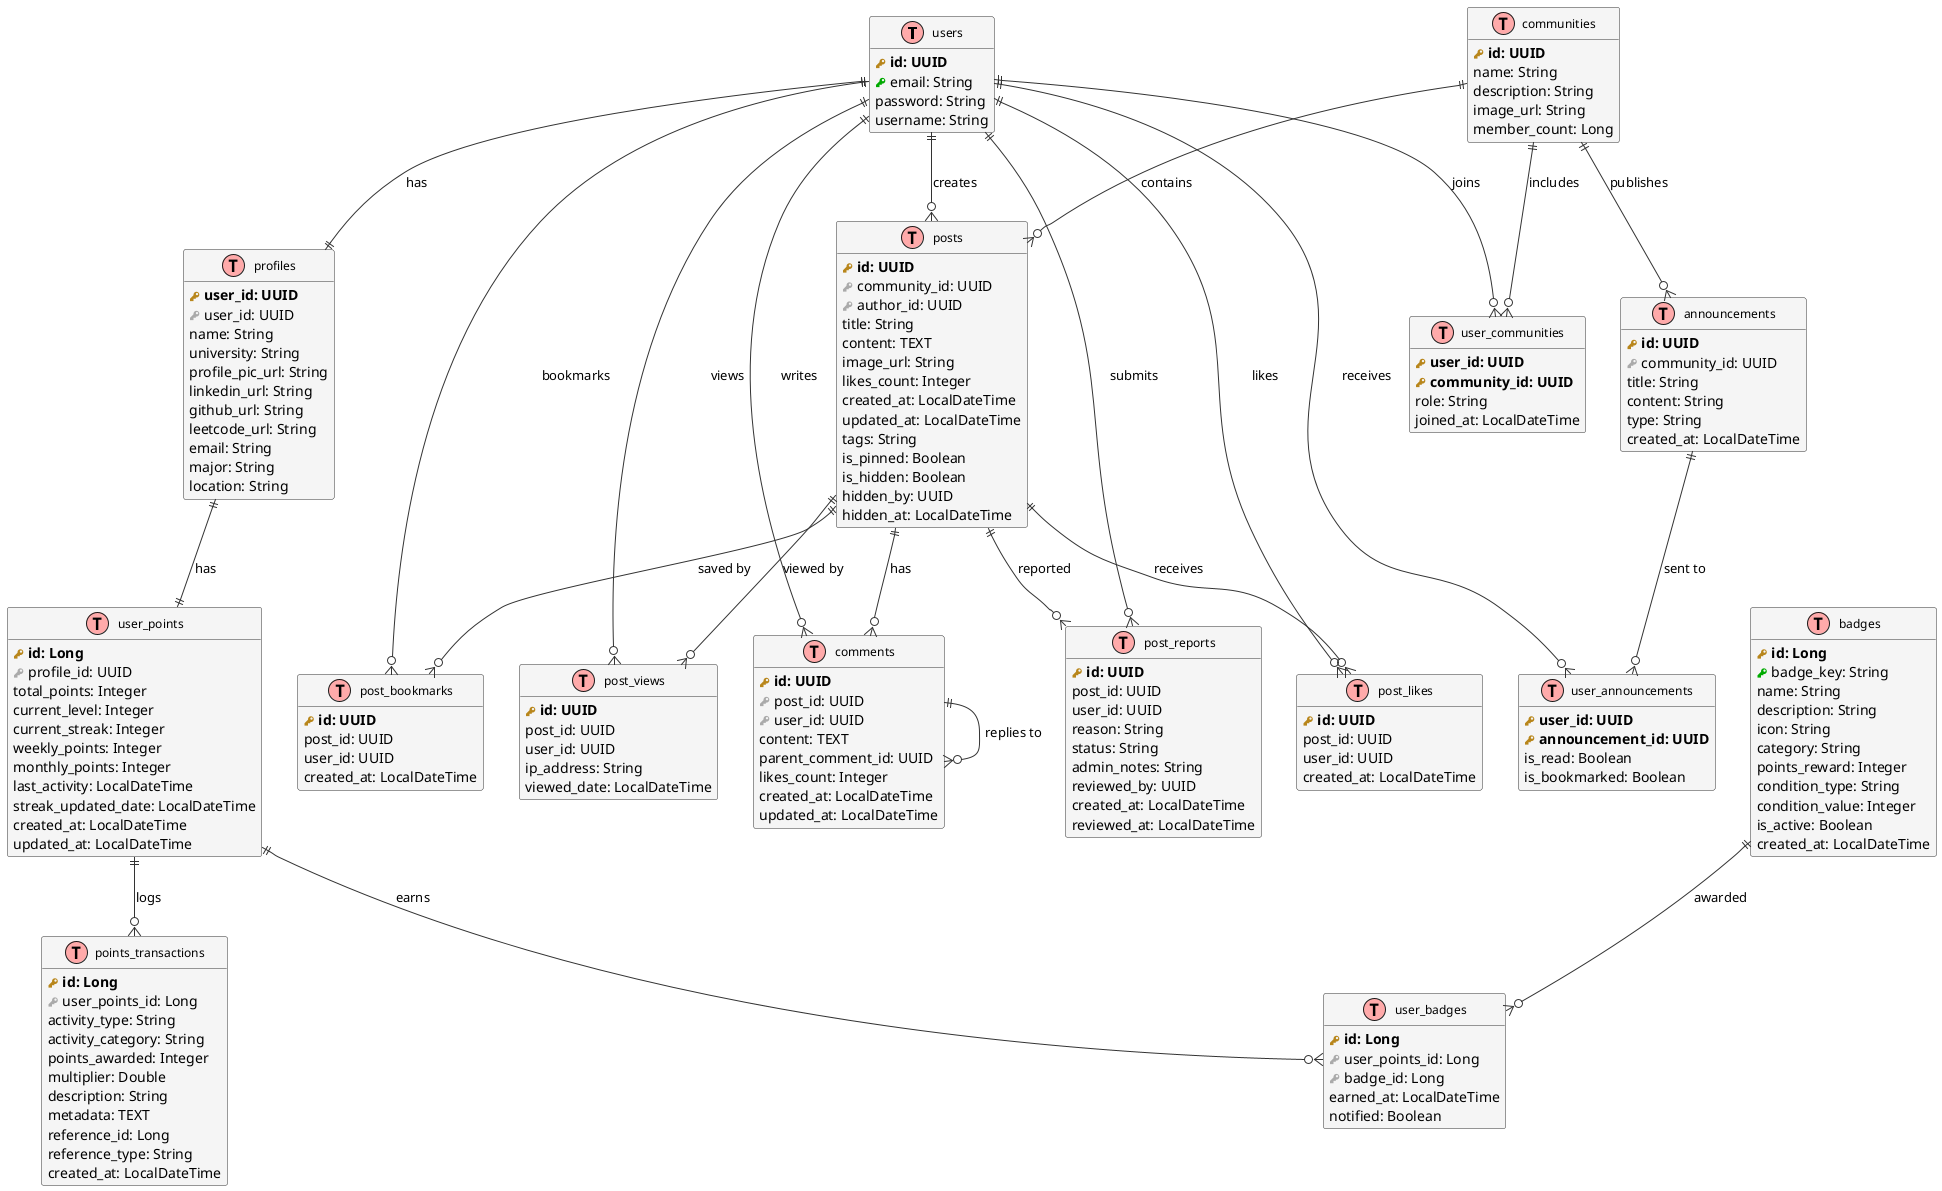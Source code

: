 @startuml TechCirculo_ER_Diagram

!define TABLE(name,desc) class name as "desc" << (T,#FFAAAA) >>
!define PK(x) <b><color:#b8861b><&key></color> x</b>
!define FK(x) <color:#aaaaaa><&key></color> x
!define UNIQUE(x) <color:#00AA00><&key></color> x

' --- Styling ---
skinparam class {
    BackgroundColor #F5F5F5
    BorderColor #333333
    ArrowColor #333333
}
hide methods
hide stereotypes
skinparam classFontSize 12

' --- User Management ---
TABLE(User, "users") {
    PK(id: UUID)
    UNIQUE(email: String)
    password: String
    username: String
    role: UserRole (ENUM)
}

TABLE(Profile, "profiles") {
    PK(user_id: UUID)
    FK(user_id: UUID)
    name: String
    university: String
    profile_pic_url: String
    linkedin_url: String
    github_url: String
    leetcode_url: String
    email: String
    major: String
    location: String
    bio: String(1000)
}

' --- Community ---
TABLE(Community, "communities") {
    PK(id: UUID)
    name: String
    description: String
    image_url: String
    member_count: Long
}

TABLE(UserCommunity, "user_communities") {
    PK(user_id: UUID)
    PK(community_id: UUID)
    role: String
    joined_at: LocalDateTime
}

' --- Posts & Comments ---
TABLE(Post, "posts") {
    PK(id: UUID)
    FK(community_id: UUID)
    FK(author_id: UUID)
    title: String
    content: TEXT
    image_url: String
    likes_count: Integer
    created_at: LocalDateTime
    updated_at: LocalDateTime
    tags: String
    is_pinned: Boolean
    is_hidden: Boolean
    hidden_by: UUID
    hidden_at: LocalDateTime
}

TABLE(Comment, "comments") {
    PK(id: UUID)
    FK(post_id: UUID)
    FK(user_id: UUID)
    content: TEXT
    parent_comment_id: UUID
    likes_count: Integer
    created_at: LocalDateTime
    updated_at: LocalDateTime
}

TABLE(PostLike, "post_likes") {
    PK(id: UUID)
    post_id: UUID
    user_id: UUID
    created_at: LocalDateTime
}

TABLE(PostBookmark, "post_bookmarks") {
    PK(id: UUID)
    post_id: UUID
    user_id: UUID
    created_at: LocalDateTime
}

TABLE(PostView, "post_views") {
    PK(id: UUID)
    post_id: UUID
    user_id: UUID
    ip_address: String
    viewed_date: LocalDateTime
}

TABLE(PostReport, "post_reports") {
    PK(id: UUID)
    post_id: UUID
    user_id: UUID
    reason: String
    status: String
    admin_notes: String
    reviewed_by: UUID
    created_at: LocalDateTime
    reviewed_at: LocalDateTime
}

' --- Gamification ---
TABLE(UserPoints, "user_points") {
    PK(id: Long)
    FK(profile_id: UUID)
    total_points: Integer
    current_level: Integer
    current_streak: Integer
    weekly_points: Integer
    monthly_points: Integer
    last_activity: LocalDateTime
    streak_updated_date: LocalDateTime
    created_at: LocalDateTime
    updated_at: LocalDateTime
}

TABLE(Badge, "badges") {
    PK(id: Long)
    UNIQUE(badge_key: String)
    name: String
    description: String
    icon: String
    category: String
    points_reward: Integer
    condition_type: String
    condition_value: Integer
    is_active: Boolean
    created_at: LocalDateTime
}

TABLE(UserBadge, "user_badges") {
    PK(id: Long)
    FK(user_points_id: Long)
    FK(badge_id: Long)
    earned_at: LocalDateTime
    notified: Boolean
}

TABLE(PointsTransaction, "points_transactions") {
    PK(id: Long)
    FK(user_points_id: Long)
    activity_type: String
    activity_category: String
    points_awarded: Integer
    multiplier: Double
    description: String
    metadata: TEXT
    reference_id: Long
    reference_type: String
    created_at: LocalDateTime
}

' --- Announcements ---
TABLE(Announcement, "announcements") {
    PK(id: UUID)
    FK(community_id: UUID)
    title: String
    content: String
    type: String
    created_at: LocalDateTime
}

TABLE(UserAnnouncement, "user_announcements") {
    PK(user_id: UUID)
    PK(announcement_id: UUID)
    is_read: Boolean
    is_bookmarked: Boolean
}

' --- Relationships ---
User ||--|| Profile : "has"
User ||--o{ UserCommunity : "joins"
Community ||--o{ UserCommunity : "includes"
User ||--o{ Post : "creates"
Community ||--o{ Post : "contains"
Post ||--o{ Comment : "has"
User ||--o{ Comment : "writes"
Post ||--o{ PostLike : "receives"
User ||--o{ PostLike : "likes"
Post ||--o{ PostBookmark : "saved by"
User ||--o{ PostBookmark : "bookmarks"
Post ||--o{ PostView : "viewed by"
User ||--o{ PostView : "views"
Post ||--o{ PostReport : "reported"
User ||--o{ PostReport : "submits"

Profile ||--|| UserPoints : "has"
UserPoints ||--o{ PointsTransaction : "logs"
UserPoints ||--o{ UserBadge : "earns"
Badge ||--o{ UserBadge : "awarded"

Community ||--o{ Announcement : "publishes"
User ||--o{ UserAnnouncement : "receives"
Announcement ||--o{ UserAnnouncement : "sent to"

' Self-reference
Comment ||--o{ Comment : "replies to"

@enduml
